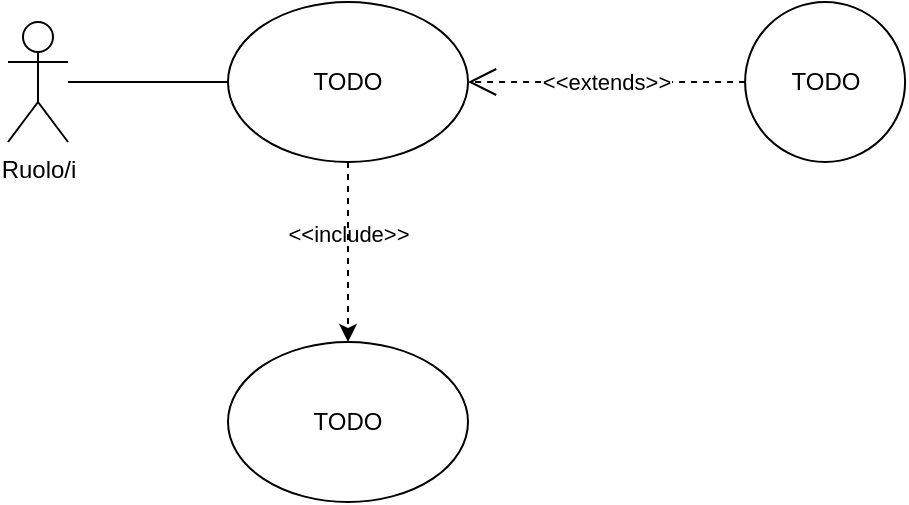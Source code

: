 <mxfile version="20.8.10" type="device"><diagram id="zPgXatKTS2_6QT1FmWf5" name="Page-1"><mxGraphModel dx="780" dy="1665" grid="1" gridSize="10" guides="1" tooltips="1" connect="1" arrows="1" fold="1" page="1" pageScale="1" pageWidth="827" pageHeight="1169" math="0" shadow="0"><root><mxCell id="0"/><mxCell id="1" parent="0"/><mxCell id="9eIiCibBdpAaZQOyNv7R-1" value="Ruolo/i" style="shape=umlActor;verticalLabelPosition=bottom;verticalAlign=top;html=1;outlineConnect=0;labelBackgroundColor=none;labelBorderColor=none;" parent="1" vertex="1"><mxGeometry x="40" y="-70" width="30" height="60" as="geometry"/></mxCell><mxCell id="9eIiCibBdpAaZQOyNv7R-2" value="TODO" style="ellipse;whiteSpace=wrap;html=1;" parent="1" vertex="1"><mxGeometry x="150" y="-80" width="120" height="80" as="geometry"/></mxCell><mxCell id="9eIiCibBdpAaZQOyNv7R-10" value="TODO" style="ellipse;whiteSpace=wrap;html=1;aspect=fixed;" parent="1" vertex="1"><mxGeometry x="408.55" y="-80" width="80" height="80" as="geometry"/></mxCell><mxCell id="9eIiCibBdpAaZQOyNv7R-11" value="&amp;lt;&amp;lt;extends&amp;gt;&amp;gt;" style="endArrow=open;dashed=1;endFill=0;endSize=12;html=1;rounded=0;exitX=0;exitY=0.5;exitDx=0;exitDy=0;entryX=1;entryY=0.5;entryDx=0;entryDy=0;" parent="1" source="9eIiCibBdpAaZQOyNv7R-10" target="9eIiCibBdpAaZQOyNv7R-2" edge="1"><mxGeometry width="160" relative="1" as="geometry"><mxPoint x="258.55" y="150" as="sourcePoint"/><mxPoint x="310.0" y="-20.58" as="targetPoint"/></mxGeometry></mxCell><mxCell id="TzCOTeaegmTVcUWFCO-N-1" value="TODO" style="ellipse;whiteSpace=wrap;html=1;" parent="1" vertex="1"><mxGeometry x="150" y="90" width="120" height="80" as="geometry"/></mxCell><mxCell id="TzCOTeaegmTVcUWFCO-N-3" value="" style="endArrow=none;html=1;rounded=0;entryX=0;entryY=0.5;entryDx=0;entryDy=0;" parent="1" source="9eIiCibBdpAaZQOyNv7R-1" target="9eIiCibBdpAaZQOyNv7R-2" edge="1"><mxGeometry width="50" height="50" relative="1" as="geometry"><mxPoint x="380" y="90" as="sourcePoint"/><mxPoint x="430" y="40" as="targetPoint"/></mxGeometry></mxCell><mxCell id="TzCOTeaegmTVcUWFCO-N-4" value="&amp;lt;&amp;lt;include&amp;gt;&amp;gt;" style="html=1;verticalAlign=bottom;labelBackgroundColor=none;endArrow=classic;endFill=1;dashed=1;rounded=0;entryX=0.5;entryY=0;entryDx=0;entryDy=0;exitX=0.5;exitY=1;exitDx=0;exitDy=0;" parent="1" source="9eIiCibBdpAaZQOyNv7R-2" target="TzCOTeaegmTVcUWFCO-N-1" edge="1"><mxGeometry width="160" relative="1" as="geometry"><mxPoint x="320" y="60" as="sourcePoint"/><mxPoint x="480" y="60" as="targetPoint"/></mxGeometry></mxCell></root></mxGraphModel></diagram></mxfile>